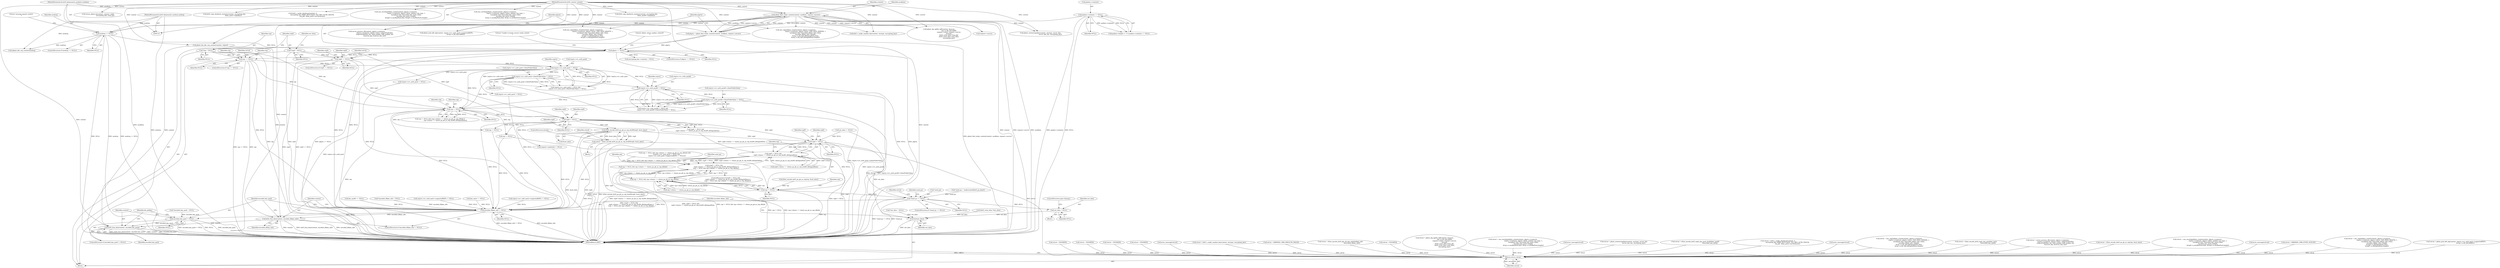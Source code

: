digraph "0_krb5_db64ca25d661a47b996b4e2645998b5d7f0eb52c@pointer" {
"1001147" [label="(Call,k5int_encode_krb5_pa_pk_as_rep_draft9(rep9, &out_data))"];
"1000519" [label="(Call,rep9 != NULL)"];
"1000364" [label="(Call,rep9 == NULL)"];
"1000176" [label="(Call,*rep9 = NULL)"];
"1000257" [label="(Call,plgctx == NULL)"];
"1000248" [label="(Call,plgctx = pkinit_find_realm_context(context, moddata, request->server))"];
"1000250" [label="(Call,pkinit_find_realm_context(context, moddata, request->server))"];
"1000111" [label="(MethodParameterIn,krb5_context context)"];
"1000120" [label="(MethodParameterIn,krb5_kdcpreauth_moddata moddata)"];
"1000240" [label="(Call,modreq == NULL)"];
"1000121" [label="(MethodParameterIn,krb5_kdcpreauth_modreq modreq)"];
"1000232" [label="(Call,padata->contents == NULL)"];
"1000470" [label="(Call,rep != NULL)"];
"1000172" [label="(Call,*rep = NULL)"];
"1000344" [label="(Call,rep == NULL)"];
"1000390" [label="(Call,reqctx->rcv_auth_pack->clientPublicValue != NULL)"];
"1000385" [label="(Call,reqctx->rcv_auth_pack != NULL)"];
"1000428" [label="(Call,reqctx->rcv_auth_pack9 != NULL)"];
"1000433" [label="(Call,reqctx->rcv_auth_pack9->clientPublicValue != NULL)"];
"1001145" [label="(Call,retval = k5int_encode_krb5_pa_pk_as_rep_draft9(rep9, &out_data))"];
"1001407" [label="(Return,return retval;)"];
"1001175" [label="(Call,rep9 != NULL)"];
"1001174" [label="(Call,rep9 != NULL &&\n          rep9->choice == choice_pa_pk_as_rep_draft9_dhSignedData)"];
"1001173" [label="(Call,(rep9 != NULL &&\n          rep9->choice == choice_pa_pk_as_rep_draft9_dhSignedData) ||\n         (rep != NULL && rep->choice == choice_pa_pk_as_rep_dhInfo))"];
"1001184" [label="(Call,rep != NULL)"];
"1001183" [label="(Call,rep != NULL && rep->choice == choice_pa_pk_as_rep_dhInfo)"];
"1001272" [label="(Call,*send_pa == NULL)"];
"1001286" [label="(Call,out_data = NULL)"];
"1001346" [label="(Call,free(out_data))"];
"1001349" [label="(Call,encoded_dhkey_info != NULL)"];
"1001352" [label="(Call,krb5_free_data(context, encoded_dhkey_info))"];
"1001359" [label="(Call,krb5_free_data(context, encoded_key_pack))"];
"1001356" [label="(Call,encoded_key_pack != NULL)"];
"1001134" [label="(Block,)"];
"1000369" [label="(Identifier,retval)"];
"1000429" [label="(Call,reqctx->rcv_auth_pack9)"];
"1001180" [label="(Identifier,rep9)"];
"1001408" [label="(Identifier,retval)"];
"1001346" [label="(Call,free(out_data))"];
"1001339" [label="(Call,pkinit_fini_kdc_req_context(context, reqctx))"];
"1000345" [label="(Identifier,rep)"];
"1001348" [label="(ControlStructure,if (encoded_dhkey_info != NULL))"];
"1000328" [label="(Call,retval = KRB5KDC_ERR_ETYPE_NOSUPP)"];
"1000346" [label="(Identifier,NULL)"];
"1000521" [label="(Identifier,NULL)"];
"1000354" [label="(Identifier,rep)"];
"1001350" [label="(Identifier,encoded_dhkey_info)"];
"1000259" [label="(Identifier,NULL)"];
"1001177" [label="(Identifier,NULL)"];
"1000240" [label="(Call,modreq == NULL)"];
"1000219" [label="(Call,return_pkinit_kx(context, request, reply,\n                                encrypting_key, send_pa))"];
"1001184" [label="(Call,rep != NULL)"];
"1000374" [label="(Identifier,rep9)"];
"1000177" [label="(Identifier,rep9)"];
"1000646" [label="(Call,retval = cms_signeddata_create(context, plgctx->cryptoctx,\n                                           reqctx->cryptoctx, plgctx->idctx, CMS_SIGN_DRAFT9, 1,\n                                           (unsigned char *)encoded_dhkey_info->data,\n                                           encoded_dhkey_info->length,\n                                           &rep9->u.dhSignedData.data,\n                                           &rep9->u.dhSignedData.length))"];
"1000248" [label="(Call,plgctx = pkinit_find_realm_context(context, moddata, request->server))"];
"1001145" [label="(Call,retval = k5int_encode_krb5_pa_pk_as_rep_draft9(rep9, &out_data))"];
"1000363" [label="(ControlStructure,if (rep9 == NULL))"];
"1001090" [label="(Call,reqctx->rcv_auth_pack != NULL)"];
"1001147" [label="(Call,k5int_encode_krb5_pa_pk_as_rep_draft9(rep9, &out_data))"];
"1000386" [label="(Call,reqctx->rcv_auth_pack)"];
"1000384" [label="(Call,reqctx->rcv_auth_pack != NULL &&\n        reqctx->rcv_auth_pack->clientPublicValue != NULL)"];
"1000385" [label="(Call,reqctx->rcv_auth_pack != NULL)"];
"1001355" [label="(ControlStructure,if (encoded_key_pack != NULL))"];
"1001358" [label="(Identifier,NULL)"];
"1001363" [label="(Identifier,dh_pubkey)"];
"1001275" [label="(Identifier,NULL)"];
"1000251" [label="(Identifier,context)"];
"1001103" [label="(Call,retval = pkinit_pick_kdf_alg(context, reqctx->rcv_auth_pack->supportedKDFs,\n                                         &(rep->u.dh_Info.kdfID)))"];
"1001288" [label="(Identifier,NULL)"];
"1000172" [label="(Call,*rep = NULL)"];
"1000368" [label="(Call,retval = ENOMEM)"];
"1001080" [label="(Call,reqctx->rcv_auth_pack->supportedKDFs != NULL)"];
"1001148" [label="(Identifier,rep9)"];
"1001138" [label="(Call,k5int_encode_krb5_pa_pk_as_rep(rep, &out_data))"];
"1001289" [label="(ControlStructure,goto cleanup;)"];
"1000176" [label="(Call,*rep9 = NULL)"];
"1000832" [label="(Call,krb5_copy_keyblock_contents(context, encrypting_key,\n                                        &key_pack->replyKey))"];
"1001267" [label="(Identifier,send_pa)"];
"1000253" [label="(Call,request->server)"];
"1000390" [label="(Call,reqctx->rcv_auth_pack->clientPublicValue != NULL)"];
"1000920" [label="(Call,retval = ENOMEM)"];
"1000236" [label="(Identifier,NULL)"];
"1000432" [label="(Identifier,NULL)"];
"1000120" [label="(MethodParameterIn,krb5_kdcpreauth_moddata moddata)"];
"1000768" [label="(Call,retval = ENOMEM)"];
"1001407" [label="(Return,return retval;)"];
"1001251" [label="(Call,pkinit_octetstring2key(context, enctype, server_key,\n                                            server_key_len, encrypting_key))"];
"1001352" [label="(Call,krb5_free_data(context, encoded_dhkey_info))"];
"1001197" [label="(Identifier,rep)"];
"1001187" [label="(Call,rep->choice == choice_pa_pk_as_rep_dhInfo)"];
"1000433" [label="(Call,reqctx->rcv_auth_pack9->clientPublicValue != NULL)"];
"1001359" [label="(Call,krb5_free_data(context, encoded_key_pack))"];
"1000366" [label="(Identifier,NULL)"];
"1001286" [label="(Call,out_data = NULL)"];
"1000476" [label="(Identifier,rep)"];
"1001287" [label="(Identifier,out_data)"];
"1000348" [label="(Call,retval = ENOMEM)"];
"1001262" [label="(Call,error_message(retval))"];
"1000250" [label="(Call,pkinit_find_realm_context(context, moddata, request->server))"];
"1000232" [label="(Call,padata->contents == NULL)"];
"1001272" [label="(Call,*send_pa == NULL)"];
"1000696" [label="(Call,retval = krb5_c_make_random_key(context, enctype, encrypting_key))"];
"1001183" [label="(Call,rep != NULL && rep->choice == choice_pa_pk_as_rep_dhInfo)"];
"1001066" [label="(Call,rep != NULL)"];
"1000121" [label="(MethodParameterIn,krb5_kdcpreauth_modreq modreq)"];
"1000393" [label="(Identifier,reqctx)"];
"1000774" [label="(Call,krb5_c_make_checksum(context, 0,\n                                          encrypting_key, KRB5_KEYUSAGE_TGS_REQ_AUTH_CKSUM,\n                                          req_pkt, &key_pack->asChecksum))"];
"1001065" [label="(Call,rep != NULL && rep->choice == choice_pa_pk_as_rep_dhInfo)"];
"1000916" [label="(Call,key_pack9 == NULL)"];
"1000961" [label="(Call,cms_envelopeddata_create(context, plgctx->cryptoctx,\n                                              reqctx->cryptoctx, plgctx->idctx, padata->pa_type, 1,\n                                              (unsigned char *)encoded_key_pack->data,\n                                              encoded_key_pack->length,\n                                              &rep9->u.encKeyPack.data, &rep9->u.encKeyPack.length))"];
"1000344" [label="(Call,rep == NULL)"];
"1000168" [label="(Call,*encoded_dhkey_info = NULL)"];
"1000379" [label="(Call,retval = KRB5KDC_ERR_PREAUTH_FAILED)"];
"1000249" [label="(Identifier,plgctx)"];
"1000122" [label="(Block,)"];
"1001095" [label="(Call,reqctx->rcv_auth_pack->supportedKDFs != NULL)"];
"1000520" [label="(Identifier,rep9)"];
"1000226" [label="(Call,padata->length <= 0 || padata->contents == NULL)"];
"1000518" [label="(Call,rep9 != NULL &&\n         rep9->choice == choice_pa_pk_as_rep_draft9_dhSignedData)"];
"1000233" [label="(Call,padata->contents)"];
"1000389" [label="(Identifier,NULL)"];
"1000241" [label="(Identifier,modreq)"];
"1001151" [label="(ControlStructure,break;)"];
"1000257" [label="(Call,plgctx == NULL)"];
"1001175" [label="(Call,rep9 != NULL)"];
"1000252" [label="(Identifier,moddata)"];
"1000471" [label="(Identifier,rep)"];
"1000427" [label="(Call,reqctx->rcv_auth_pack9 != NULL &&\n               reqctx->rcv_auth_pack9->clientPublicValue != NULL)"];
"1000563" [label="(Call,retval = k5int_encode_krb5_kdc_dh_key_info(&dhkey_info,\n                                                   &encoded_dhkey_info))"];
"1001064" [label="(Call,(rep != NULL && rep->choice == choice_pa_pk_as_rep_dhInfo) &&\n        ((reqctx->rcv_auth_pack != NULL &&\n          reqctx->rcv_auth_pack->supportedKDFs != NULL)))"];
"1000181" [label="(Identifier,out_data)"];
"1000262" [label="(Literal,\"Unable to locate correct realm context\n\")"];
"1000712" [label="(Call,request->padata[i] != NULL)"];
"1001277" [label="(Call,retval = ENOMEM)"];
"1001212" [label="(Call,retval = pkinit_alg_agility_kdf(context, &secret,\n                                            rep->u.dh_Info.kdfID,\n                                            request->client, request->server,\n                                            enctype,\n                                            (krb5_octet_data *)req_pkt,\n                                            (krb5_octet_data *)out_data,\n                                            encrypting_key))"];
"1000180" [label="(Call,*out_data = NULL)"];
"1001354" [label="(Identifier,encoded_dhkey_info)"];
"1001075" [label="(Call,reqctx->rcv_auth_pack != NULL)"];
"1000439" [label="(Identifier,NULL)"];
"1000470" [label="(Call,rep != NULL)"];
"1000864" [label="(Call,retval = cms_envelopeddata_create(context, plgctx->cryptoctx,\n                                              reqctx->cryptoctx, plgctx->idctx, padata->pa_type, 1,\n                                              (unsigned char *)encoded_key_pack->data,\n                                              encoded_key_pack->length,\n                                              &rep->u.encKeyPack.data, &rep->u.encKeyPack.length))"];
"1000436" [label="(Identifier,reqctx)"];
"1000173" [label="(Identifier,rep)"];
"1001235" [label="(Call,(krb5_octet_data *)out_data)"];
"1001006" [label="(Call,error_message(retval))"];
"1001172" [label="(ControlStructure,if ((rep9 != NULL &&\n          rep9->choice == choice_pa_pk_as_rep_draft9_dhSignedData) ||\n         (rep != NULL && rep->choice == choice_pa_pk_as_rep_dhInfo)))"];
"1000198" [label="(Call,*encoded_key_pack = NULL)"];
"1000343" [label="(ControlStructure,if (rep == NULL))"];
"1000286" [label="(Call,encrypting_key->contents = NULL)"];
"1001249" [label="(Call,retval = pkinit_octetstring2key(context, enctype, server_key,\n                                            server_key_len, encrypting_key))"];
"1001186" [label="(Identifier,NULL)"];
"1000349" [label="(Identifier,retval)"];
"1000469" [label="(Call,rep != NULL && (rep->choice == choice_pa_pk_as_rep_dhInfo ||\n                        rep->choice == choice_pa_pk_as_rep_draft9_dhSignedData))"];
"1000391" [label="(Call,reqctx->rcv_auth_pack->clientPublicValue)"];
"1000519" [label="(Call,rep9 != NULL)"];
"1000434" [label="(Call,reqctx->rcv_auth_pack9->clientPublicValue)"];
"1001265" [label="(Call,*send_pa = malloc(sizeof(krb5_pa_data)))"];
"1000942" [label="(Call,retval = k5int_encode_krb5_reply_key_pack_draft9(key_pack9,\n                                                                 &encoded_key_pack))"];
"1000269" [label="(Call,(pkinit_kdc_req_context)modreq)"];
"1000866" [label="(Call,cms_envelopeddata_create(context, plgctx->cryptoctx,\n                                              reqctx->cryptoctx, plgctx->idctx, padata->pa_type, 1,\n                                              (unsigned char *)encoded_key_pack->data,\n                                              encoded_key_pack->length,\n                                              &rep->u.encKeyPack.data, &rep->u.encKeyPack.length))"];
"1001347" [label="(Identifier,out_data)"];
"1000698" [label="(Call,krb5_c_make_random_key(context, enctype, encrypting_key))"];
"1000524" [label="(Identifier,rep9)"];
"1001214" [label="(Call,pkinit_alg_agility_kdf(context, &secret,\n                                            rep->u.dh_Info.kdfID,\n                                            request->client, request->server,\n                                            enctype,\n                                            (krb5_octet_data *)req_pkt,\n                                            (krb5_octet_data *)out_data,\n                                            encrypting_key))"];
"1000528" [label="(Call,rep != NULL)"];
"1000245" [label="(Literal,\"missing request context \n\")"];
"1001276" [label="(Block,)"];
"1001271" [label="(ControlStructure,if (*send_pa == NULL))"];
"1000772" [label="(Call,retval = krb5_c_make_checksum(context, 0,\n                                          encrypting_key, KRB5_KEYUSAGE_TGS_REQ_AUTH_CKSUM,\n                                          req_pkt, &key_pack->asChecksum))"];
"1001278" [label="(Identifier,retval)"];
"1001159" [label="(Call,out_data != NULL)"];
"1000256" [label="(ControlStructure,if (plgctx == NULL))"];
"1000764" [label="(Call,key_pack == NULL)"];
"1000365" [label="(Identifier,rep9)"];
"1000489" [label="(Call,server_process_dh(context, plgctx->cryptoctx,\n                                   reqctx->cryptoctx, plgctx->idctx, subjectPublicKey,\n                                   subjectPublicKey_len, &dh_pubkey, &dh_pubkey_len,\n                                   &server_key, &server_key_len))"];
"1001125" [label="(Call,error_message(retval))"];
"1001105" [label="(Call,pkinit_pick_kdf_alg(context, reqctx->rcv_auth_pack->supportedKDFs,\n                                         &(rep->u.dh_Info.kdfID)))"];
"1001174" [label="(Call,rep9 != NULL &&\n          rep9->choice == choice_pa_pk_as_rep_draft9_dhSignedData)"];
"1000364" [label="(Call,rep9 == NULL)"];
"1000174" [label="(Identifier,NULL)"];
"1001173" [label="(Call,(rep9 != NULL &&\n          rep9->choice == choice_pa_pk_as_rep_draft9_dhSignedData) ||\n         (rep != NULL && rep->choice == choice_pa_pk_as_rep_dhInfo))"];
"1000472" [label="(Identifier,NULL)"];
"1001360" [label="(Identifier,context)"];
"1001293" [label="(Identifier,send_pa)"];
"1000239" [label="(ControlStructure,if (modreq == NULL))"];
"1000178" [label="(Identifier,NULL)"];
"1001357" [label="(Identifier,encoded_key_pack)"];
"1000594" [label="(Call,retval = cms_signeddata_create(context, plgctx->cryptoctx,\n                                           reqctx->cryptoctx, plgctx->idctx, CMS_SIGN_SERVER, 1,\n                                           (unsigned char *)encoded_dhkey_info->data,\n                                           encoded_dhkey_info->length,\n                                           &rep->u.dh_Info.dhSignedData.data,\n                                           &rep->u.dh_Info.dhSignedData.length))"];
"1001356" [label="(Call,encoded_key_pack != NULL)"];
"1000242" [label="(Identifier,NULL)"];
"1001149" [label="(Call,&out_data)"];
"1001273" [label="(Call,*send_pa)"];
"1000596" [label="(Call,cms_signeddata_create(context, plgctx->cryptoctx,\n                                           reqctx->cryptoctx, plgctx->idctx, CMS_SIGN_SERVER, 1,\n                                           (unsigned char *)encoded_dhkey_info->data,\n                                           encoded_dhkey_info->length,\n                                           &rep->u.dh_Info.dhSignedData.data,\n                                           &rep->u.dh_Info.dhSignedData.length))"];
"1001351" [label="(Identifier,NULL)"];
"1000839" [label="(Call,retval = k5int_encode_krb5_reply_key_pack(key_pack,\n                                                      &encoded_key_pack))"];
"1000428" [label="(Call,reqctx->rcv_auth_pack9 != NULL)"];
"1000258" [label="(Identifier,plgctx)"];
"1000396" [label="(Identifier,NULL)"];
"1001185" [label="(Identifier,rep)"];
"1000487" [label="(Call,retval = server_process_dh(context, plgctx->cryptoctx,\n                                   reqctx->cryptoctx, plgctx->idctx, subjectPublicKey,\n                                   subjectPublicKey_len, &dh_pubkey, &dh_pubkey_len,\n                                   &server_key, &server_key_len))"];
"1000935" [label="(Call,krb5_copy_keyblock_contents(context, encrypting_key,\n                                            &key_pack9->replyKey))"];
"1000648" [label="(Call,cms_signeddata_create(context, plgctx->cryptoctx,\n                                           reqctx->cryptoctx, plgctx->idctx, CMS_SIGN_DRAFT9, 1,\n                                           (unsigned char *)encoded_dhkey_info->data,\n                                           encoded_dhkey_info->length,\n                                           &rep9->u.dhSignedData.data,\n                                           &rep9->u.dhSignedData.length))"];
"1001146" [label="(Identifier,retval)"];
"1001189" [label="(Identifier,rep)"];
"1001353" [label="(Identifier,context)"];
"1001136" [label="(Call,retval = k5int_encode_krb5_pa_pk_as_rep(rep, &out_data))"];
"1001349" [label="(Call,encoded_dhkey_info != NULL)"];
"1000266" [label="(Literal,\"pkinit_return_padata: entered!\n\")"];
"1001361" [label="(Identifier,encoded_key_pack)"];
"1001176" [label="(Identifier,rep9)"];
"1000959" [label="(Call,retval = cms_envelopeddata_create(context, plgctx->cryptoctx,\n                                              reqctx->cryptoctx, plgctx->idctx, padata->pa_type, 1,\n                                              (unsigned char *)encoded_key_pack->data,\n                                              encoded_key_pack->length,\n                                              &rep9->u.encKeyPack.data, &rep9->u.encKeyPack.length))"];
"1001178" [label="(Call,rep9->choice == choice_pa_pk_as_rep_draft9_dhSignedData)"];
"1000111" [label="(MethodParameterIn,krb5_context context)"];
"1001244" [label="(Call,error_message(retval))"];
"1001409" [label="(MethodReturn,RET)"];
"1001147" -> "1001145"  [label="AST: "];
"1001147" -> "1001149"  [label="CFG: "];
"1001148" -> "1001147"  [label="AST: "];
"1001149" -> "1001147"  [label="AST: "];
"1001145" -> "1001147"  [label="CFG: "];
"1001147" -> "1001409"  [label="DDG: rep9"];
"1001147" -> "1001409"  [label="DDG: &out_data"];
"1001147" -> "1001145"  [label="DDG: rep9"];
"1001147" -> "1001145"  [label="DDG: &out_data"];
"1000519" -> "1001147"  [label="DDG: rep9"];
"1001147" -> "1001175"  [label="DDG: rep9"];
"1000519" -> "1000518"  [label="AST: "];
"1000519" -> "1000521"  [label="CFG: "];
"1000520" -> "1000519"  [label="AST: "];
"1000521" -> "1000519"  [label="AST: "];
"1000524" -> "1000519"  [label="CFG: "];
"1000518" -> "1000519"  [label="CFG: "];
"1000519" -> "1001409"  [label="DDG: rep9"];
"1000519" -> "1000518"  [label="DDG: rep9"];
"1000519" -> "1000518"  [label="DDG: NULL"];
"1000364" -> "1000519"  [label="DDG: rep9"];
"1000176" -> "1000519"  [label="DDG: rep9"];
"1000470" -> "1000519"  [label="DDG: NULL"];
"1000519" -> "1000528"  [label="DDG: NULL"];
"1000519" -> "1000712"  [label="DDG: NULL"];
"1000519" -> "1001066"  [label="DDG: NULL"];
"1000519" -> "1001175"  [label="DDG: rep9"];
"1000519" -> "1001349"  [label="DDG: NULL"];
"1000364" -> "1000363"  [label="AST: "];
"1000364" -> "1000366"  [label="CFG: "];
"1000365" -> "1000364"  [label="AST: "];
"1000366" -> "1000364"  [label="AST: "];
"1000369" -> "1000364"  [label="CFG: "];
"1000374" -> "1000364"  [label="CFG: "];
"1000364" -> "1001409"  [label="DDG: rep9"];
"1000364" -> "1001409"  [label="DDG: rep9 == NULL"];
"1000176" -> "1000364"  [label="DDG: rep9"];
"1000257" -> "1000364"  [label="DDG: NULL"];
"1000364" -> "1000385"  [label="DDG: NULL"];
"1000364" -> "1001349"  [label="DDG: NULL"];
"1000176" -> "1000122"  [label="AST: "];
"1000176" -> "1000178"  [label="CFG: "];
"1000177" -> "1000176"  [label="AST: "];
"1000178" -> "1000176"  [label="AST: "];
"1000181" -> "1000176"  [label="CFG: "];
"1000176" -> "1001409"  [label="DDG: rep9"];
"1000257" -> "1000256"  [label="AST: "];
"1000257" -> "1000259"  [label="CFG: "];
"1000258" -> "1000257"  [label="AST: "];
"1000259" -> "1000257"  [label="AST: "];
"1000262" -> "1000257"  [label="CFG: "];
"1000266" -> "1000257"  [label="CFG: "];
"1000257" -> "1001409"  [label="DDG: NULL"];
"1000257" -> "1001409"  [label="DDG: plgctx"];
"1000257" -> "1001409"  [label="DDG: plgctx == NULL"];
"1000248" -> "1000257"  [label="DDG: plgctx"];
"1000240" -> "1000257"  [label="DDG: NULL"];
"1000257" -> "1000286"  [label="DDG: NULL"];
"1000257" -> "1000344"  [label="DDG: NULL"];
"1000257" -> "1001349"  [label="DDG: NULL"];
"1000248" -> "1000122"  [label="AST: "];
"1000248" -> "1000250"  [label="CFG: "];
"1000249" -> "1000248"  [label="AST: "];
"1000250" -> "1000248"  [label="AST: "];
"1000258" -> "1000248"  [label="CFG: "];
"1000248" -> "1001409"  [label="DDG: pkinit_find_realm_context(context, moddata, request->server)"];
"1000250" -> "1000248"  [label="DDG: context"];
"1000250" -> "1000248"  [label="DDG: moddata"];
"1000250" -> "1000248"  [label="DDG: request->server"];
"1000250" -> "1000253"  [label="CFG: "];
"1000251" -> "1000250"  [label="AST: "];
"1000252" -> "1000250"  [label="AST: "];
"1000253" -> "1000250"  [label="AST: "];
"1000250" -> "1001409"  [label="DDG: context"];
"1000250" -> "1001409"  [label="DDG: request->server"];
"1000250" -> "1001409"  [label="DDG: moddata"];
"1000111" -> "1000250"  [label="DDG: context"];
"1000120" -> "1000250"  [label="DDG: moddata"];
"1000250" -> "1000489"  [label="DDG: context"];
"1000250" -> "1000596"  [label="DDG: context"];
"1000250" -> "1000648"  [label="DDG: context"];
"1000250" -> "1000698"  [label="DDG: context"];
"1000250" -> "1001105"  [label="DDG: context"];
"1000250" -> "1001214"  [label="DDG: context"];
"1000250" -> "1001214"  [label="DDG: request->server"];
"1000250" -> "1001251"  [label="DDG: context"];
"1000250" -> "1001339"  [label="DDG: context"];
"1000111" -> "1000110"  [label="AST: "];
"1000111" -> "1001409"  [label="DDG: context"];
"1000111" -> "1000219"  [label="DDG: context"];
"1000111" -> "1000489"  [label="DDG: context"];
"1000111" -> "1000596"  [label="DDG: context"];
"1000111" -> "1000648"  [label="DDG: context"];
"1000111" -> "1000698"  [label="DDG: context"];
"1000111" -> "1000774"  [label="DDG: context"];
"1000111" -> "1000832"  [label="DDG: context"];
"1000111" -> "1000866"  [label="DDG: context"];
"1000111" -> "1000935"  [label="DDG: context"];
"1000111" -> "1000961"  [label="DDG: context"];
"1000111" -> "1001105"  [label="DDG: context"];
"1000111" -> "1001214"  [label="DDG: context"];
"1000111" -> "1001251"  [label="DDG: context"];
"1000111" -> "1001339"  [label="DDG: context"];
"1000111" -> "1001352"  [label="DDG: context"];
"1000111" -> "1001359"  [label="DDG: context"];
"1000120" -> "1000110"  [label="AST: "];
"1000120" -> "1001409"  [label="DDG: moddata"];
"1000240" -> "1000239"  [label="AST: "];
"1000240" -> "1000242"  [label="CFG: "];
"1000241" -> "1000240"  [label="AST: "];
"1000242" -> "1000240"  [label="AST: "];
"1000245" -> "1000240"  [label="CFG: "];
"1000249" -> "1000240"  [label="CFG: "];
"1000240" -> "1001409"  [label="DDG: modreq == NULL"];
"1000240" -> "1001409"  [label="DDG: NULL"];
"1000240" -> "1001409"  [label="DDG: modreq"];
"1000121" -> "1000240"  [label="DDG: modreq"];
"1000232" -> "1000240"  [label="DDG: NULL"];
"1000240" -> "1000269"  [label="DDG: modreq"];
"1000121" -> "1000110"  [label="AST: "];
"1000121" -> "1001409"  [label="DDG: modreq"];
"1000121" -> "1000269"  [label="DDG: modreq"];
"1000232" -> "1000226"  [label="AST: "];
"1000232" -> "1000236"  [label="CFG: "];
"1000233" -> "1000232"  [label="AST: "];
"1000236" -> "1000232"  [label="AST: "];
"1000226" -> "1000232"  [label="CFG: "];
"1000232" -> "1001409"  [label="DDG: padata->contents"];
"1000232" -> "1001409"  [label="DDG: NULL"];
"1000232" -> "1000226"  [label="DDG: padata->contents"];
"1000232" -> "1000226"  [label="DDG: NULL"];
"1000470" -> "1000469"  [label="AST: "];
"1000470" -> "1000472"  [label="CFG: "];
"1000471" -> "1000470"  [label="AST: "];
"1000472" -> "1000470"  [label="AST: "];
"1000476" -> "1000470"  [label="CFG: "];
"1000469" -> "1000470"  [label="CFG: "];
"1000470" -> "1001409"  [label="DDG: rep"];
"1000470" -> "1000469"  [label="DDG: rep"];
"1000470" -> "1000469"  [label="DDG: NULL"];
"1000172" -> "1000470"  [label="DDG: rep"];
"1000344" -> "1000470"  [label="DDG: rep"];
"1000390" -> "1000470"  [label="DDG: NULL"];
"1000385" -> "1000470"  [label="DDG: NULL"];
"1000428" -> "1000470"  [label="DDG: NULL"];
"1000433" -> "1000470"  [label="DDG: NULL"];
"1000470" -> "1000528"  [label="DDG: rep"];
"1000470" -> "1001066"  [label="DDG: rep"];
"1000470" -> "1001349"  [label="DDG: NULL"];
"1000172" -> "1000122"  [label="AST: "];
"1000172" -> "1000174"  [label="CFG: "];
"1000173" -> "1000172"  [label="AST: "];
"1000174" -> "1000172"  [label="AST: "];
"1000177" -> "1000172"  [label="CFG: "];
"1000172" -> "1001409"  [label="DDG: rep"];
"1000172" -> "1000344"  [label="DDG: rep"];
"1000344" -> "1000343"  [label="AST: "];
"1000344" -> "1000346"  [label="CFG: "];
"1000345" -> "1000344"  [label="AST: "];
"1000346" -> "1000344"  [label="AST: "];
"1000349" -> "1000344"  [label="CFG: "];
"1000354" -> "1000344"  [label="CFG: "];
"1000344" -> "1001409"  [label="DDG: rep == NULL"];
"1000344" -> "1001409"  [label="DDG: rep"];
"1000344" -> "1000385"  [label="DDG: NULL"];
"1000344" -> "1001349"  [label="DDG: NULL"];
"1000390" -> "1000384"  [label="AST: "];
"1000390" -> "1000396"  [label="CFG: "];
"1000391" -> "1000390"  [label="AST: "];
"1000396" -> "1000390"  [label="AST: "];
"1000384" -> "1000390"  [label="CFG: "];
"1000390" -> "1001409"  [label="DDG: reqctx->rcv_auth_pack->clientPublicValue"];
"1000390" -> "1000384"  [label="DDG: reqctx->rcv_auth_pack->clientPublicValue"];
"1000390" -> "1000384"  [label="DDG: NULL"];
"1000385" -> "1000390"  [label="DDG: NULL"];
"1000390" -> "1000428"  [label="DDG: NULL"];
"1000385" -> "1000384"  [label="AST: "];
"1000385" -> "1000389"  [label="CFG: "];
"1000386" -> "1000385"  [label="AST: "];
"1000389" -> "1000385"  [label="AST: "];
"1000393" -> "1000385"  [label="CFG: "];
"1000384" -> "1000385"  [label="CFG: "];
"1000385" -> "1001409"  [label="DDG: reqctx->rcv_auth_pack"];
"1000385" -> "1000384"  [label="DDG: reqctx->rcv_auth_pack"];
"1000385" -> "1000384"  [label="DDG: NULL"];
"1000385" -> "1000428"  [label="DDG: NULL"];
"1000385" -> "1001075"  [label="DDG: reqctx->rcv_auth_pack"];
"1000385" -> "1001090"  [label="DDG: reqctx->rcv_auth_pack"];
"1000428" -> "1000427"  [label="AST: "];
"1000428" -> "1000432"  [label="CFG: "];
"1000429" -> "1000428"  [label="AST: "];
"1000432" -> "1000428"  [label="AST: "];
"1000436" -> "1000428"  [label="CFG: "];
"1000427" -> "1000428"  [label="CFG: "];
"1000428" -> "1001409"  [label="DDG: reqctx->rcv_auth_pack9"];
"1000428" -> "1000427"  [label="DDG: reqctx->rcv_auth_pack9"];
"1000428" -> "1000427"  [label="DDG: NULL"];
"1000428" -> "1000433"  [label="DDG: NULL"];
"1000433" -> "1000427"  [label="AST: "];
"1000433" -> "1000439"  [label="CFG: "];
"1000434" -> "1000433"  [label="AST: "];
"1000439" -> "1000433"  [label="AST: "];
"1000427" -> "1000433"  [label="CFG: "];
"1000433" -> "1001409"  [label="DDG: reqctx->rcv_auth_pack9->clientPublicValue"];
"1000433" -> "1000427"  [label="DDG: reqctx->rcv_auth_pack9->clientPublicValue"];
"1000433" -> "1000427"  [label="DDG: NULL"];
"1001145" -> "1001134"  [label="AST: "];
"1001146" -> "1001145"  [label="AST: "];
"1001151" -> "1001145"  [label="CFG: "];
"1001145" -> "1001409"  [label="DDG: retval"];
"1001145" -> "1001409"  [label="DDG: k5int_encode_krb5_pa_pk_as_rep_draft9(rep9, &out_data)"];
"1001145" -> "1001407"  [label="DDG: retval"];
"1001407" -> "1000122"  [label="AST: "];
"1001407" -> "1001408"  [label="CFG: "];
"1001408" -> "1001407"  [label="AST: "];
"1001409" -> "1001407"  [label="CFG: "];
"1001407" -> "1001409"  [label="DDG: <RET>"];
"1001408" -> "1001407"  [label="DDG: retval"];
"1000368" -> "1001407"  [label="DDG: retval"];
"1000772" -> "1001407"  [label="DDG: retval"];
"1000594" -> "1001407"  [label="DDG: retval"];
"1001103" -> "1001407"  [label="DDG: retval"];
"1000942" -> "1001407"  [label="DDG: retval"];
"1001249" -> "1001407"  [label="DDG: retval"];
"1000328" -> "1001407"  [label="DDG: retval"];
"1000959" -> "1001407"  [label="DDG: retval"];
"1001244" -> "1001407"  [label="DDG: retval"];
"1000839" -> "1001407"  [label="DDG: retval"];
"1000348" -> "1001407"  [label="DDG: retval"];
"1001277" -> "1001407"  [label="DDG: retval"];
"1000696" -> "1001407"  [label="DDG: retval"];
"1000864" -> "1001407"  [label="DDG: retval"];
"1000487" -> "1001407"  [label="DDG: retval"];
"1000920" -> "1001407"  [label="DDG: retval"];
"1000646" -> "1001407"  [label="DDG: retval"];
"1001006" -> "1001407"  [label="DDG: retval"];
"1000768" -> "1001407"  [label="DDG: retval"];
"1001212" -> "1001407"  [label="DDG: retval"];
"1001136" -> "1001407"  [label="DDG: retval"];
"1000379" -> "1001407"  [label="DDG: retval"];
"1001262" -> "1001407"  [label="DDG: retval"];
"1001125" -> "1001407"  [label="DDG: retval"];
"1000563" -> "1001407"  [label="DDG: retval"];
"1001175" -> "1001174"  [label="AST: "];
"1001175" -> "1001177"  [label="CFG: "];
"1001176" -> "1001175"  [label="AST: "];
"1001177" -> "1001175"  [label="AST: "];
"1001180" -> "1001175"  [label="CFG: "];
"1001174" -> "1001175"  [label="CFG: "];
"1001175" -> "1001409"  [label="DDG: rep9"];
"1001175" -> "1001174"  [label="DDG: rep9"];
"1001175" -> "1001174"  [label="DDG: NULL"];
"1001159" -> "1001175"  [label="DDG: NULL"];
"1001175" -> "1001184"  [label="DDG: NULL"];
"1001175" -> "1001272"  [label="DDG: NULL"];
"1001175" -> "1001349"  [label="DDG: NULL"];
"1001174" -> "1001173"  [label="AST: "];
"1001174" -> "1001178"  [label="CFG: "];
"1001178" -> "1001174"  [label="AST: "];
"1001185" -> "1001174"  [label="CFG: "];
"1001173" -> "1001174"  [label="CFG: "];
"1001174" -> "1001409"  [label="DDG: rep9->choice == choice_pa_pk_as_rep_draft9_dhSignedData"];
"1001174" -> "1001409"  [label="DDG: rep9 != NULL"];
"1001174" -> "1001173"  [label="DDG: rep9 != NULL"];
"1001174" -> "1001173"  [label="DDG: rep9->choice == choice_pa_pk_as_rep_draft9_dhSignedData"];
"1001178" -> "1001174"  [label="DDG: rep9->choice"];
"1001178" -> "1001174"  [label="DDG: choice_pa_pk_as_rep_draft9_dhSignedData"];
"1000518" -> "1001174"  [label="DDG: rep9->choice == choice_pa_pk_as_rep_draft9_dhSignedData"];
"1001173" -> "1001172"  [label="AST: "];
"1001173" -> "1001183"  [label="CFG: "];
"1001183" -> "1001173"  [label="AST: "];
"1001197" -> "1001173"  [label="CFG: "];
"1001267" -> "1001173"  [label="CFG: "];
"1001173" -> "1001409"  [label="DDG: (rep9 != NULL &&\n          rep9->choice == choice_pa_pk_as_rep_draft9_dhSignedData) ||\n         (rep != NULL && rep->choice == choice_pa_pk_as_rep_dhInfo)"];
"1001173" -> "1001409"  [label="DDG: rep9 != NULL &&\n          rep9->choice == choice_pa_pk_as_rep_draft9_dhSignedData"];
"1001173" -> "1001409"  [label="DDG: rep != NULL && rep->choice == choice_pa_pk_as_rep_dhInfo"];
"1001064" -> "1001173"  [label="DDG: rep != NULL && rep->choice == choice_pa_pk_as_rep_dhInfo"];
"1001183" -> "1001173"  [label="DDG: rep != NULL"];
"1001183" -> "1001173"  [label="DDG: rep->choice == choice_pa_pk_as_rep_dhInfo"];
"1001184" -> "1001183"  [label="AST: "];
"1001184" -> "1001186"  [label="CFG: "];
"1001185" -> "1001184"  [label="AST: "];
"1001186" -> "1001184"  [label="AST: "];
"1001189" -> "1001184"  [label="CFG: "];
"1001183" -> "1001184"  [label="CFG: "];
"1001184" -> "1001409"  [label="DDG: rep"];
"1001184" -> "1001183"  [label="DDG: rep"];
"1001184" -> "1001183"  [label="DDG: NULL"];
"1001138" -> "1001184"  [label="DDG: rep"];
"1001066" -> "1001184"  [label="DDG: rep"];
"1001184" -> "1001272"  [label="DDG: NULL"];
"1001184" -> "1001349"  [label="DDG: NULL"];
"1001183" -> "1001187"  [label="CFG: "];
"1001187" -> "1001183"  [label="AST: "];
"1001183" -> "1001409"  [label="DDG: rep != NULL"];
"1001183" -> "1001409"  [label="DDG: rep->choice == choice_pa_pk_as_rep_dhInfo"];
"1001065" -> "1001183"  [label="DDG: rep->choice == choice_pa_pk_as_rep_dhInfo"];
"1001187" -> "1001183"  [label="DDG: rep->choice"];
"1001187" -> "1001183"  [label="DDG: choice_pa_pk_as_rep_dhInfo"];
"1001272" -> "1001271"  [label="AST: "];
"1001272" -> "1001275"  [label="CFG: "];
"1001273" -> "1001272"  [label="AST: "];
"1001275" -> "1001272"  [label="AST: "];
"1001278" -> "1001272"  [label="CFG: "];
"1001293" -> "1001272"  [label="CFG: "];
"1001272" -> "1001409"  [label="DDG: *send_pa == NULL"];
"1001272" -> "1001409"  [label="DDG: *send_pa"];
"1001265" -> "1001272"  [label="DDG: *send_pa"];
"1001272" -> "1001286"  [label="DDG: NULL"];
"1001272" -> "1001349"  [label="DDG: NULL"];
"1001286" -> "1001276"  [label="AST: "];
"1001286" -> "1001288"  [label="CFG: "];
"1001287" -> "1001286"  [label="AST: "];
"1001288" -> "1001286"  [label="AST: "];
"1001289" -> "1001286"  [label="CFG: "];
"1001286" -> "1001346"  [label="DDG: out_data"];
"1001346" -> "1000122"  [label="AST: "];
"1001346" -> "1001347"  [label="CFG: "];
"1001347" -> "1001346"  [label="AST: "];
"1001350" -> "1001346"  [label="CFG: "];
"1001346" -> "1001409"  [label="DDG: out_data"];
"1001235" -> "1001346"  [label="DDG: out_data"];
"1000180" -> "1001346"  [label="DDG: out_data"];
"1001159" -> "1001346"  [label="DDG: out_data"];
"1001349" -> "1001348"  [label="AST: "];
"1001349" -> "1001351"  [label="CFG: "];
"1001350" -> "1001349"  [label="AST: "];
"1001351" -> "1001349"  [label="AST: "];
"1001353" -> "1001349"  [label="CFG: "];
"1001357" -> "1001349"  [label="CFG: "];
"1001349" -> "1001409"  [label="DDG: encoded_dhkey_info != NULL"];
"1001349" -> "1001409"  [label="DDG: encoded_dhkey_info"];
"1000168" -> "1001349"  [label="DDG: encoded_dhkey_info"];
"1000916" -> "1001349"  [label="DDG: NULL"];
"1001080" -> "1001349"  [label="DDG: NULL"];
"1001066" -> "1001349"  [label="DDG: NULL"];
"1000712" -> "1001349"  [label="DDG: NULL"];
"1001095" -> "1001349"  [label="DDG: NULL"];
"1001075" -> "1001349"  [label="DDG: NULL"];
"1000528" -> "1001349"  [label="DDG: NULL"];
"1000764" -> "1001349"  [label="DDG: NULL"];
"1001090" -> "1001349"  [label="DDG: NULL"];
"1001349" -> "1001352"  [label="DDG: encoded_dhkey_info"];
"1001349" -> "1001356"  [label="DDG: NULL"];
"1001352" -> "1001348"  [label="AST: "];
"1001352" -> "1001354"  [label="CFG: "];
"1001353" -> "1001352"  [label="AST: "];
"1001354" -> "1001352"  [label="AST: "];
"1001357" -> "1001352"  [label="CFG: "];
"1001352" -> "1001409"  [label="DDG: context"];
"1001352" -> "1001409"  [label="DDG: krb5_free_data(context, encoded_dhkey_info)"];
"1001352" -> "1001409"  [label="DDG: encoded_dhkey_info"];
"1001339" -> "1001352"  [label="DDG: context"];
"1001352" -> "1001359"  [label="DDG: context"];
"1001359" -> "1001355"  [label="AST: "];
"1001359" -> "1001361"  [label="CFG: "];
"1001360" -> "1001359"  [label="AST: "];
"1001361" -> "1001359"  [label="AST: "];
"1001363" -> "1001359"  [label="CFG: "];
"1001359" -> "1001409"  [label="DDG: krb5_free_data(context, encoded_key_pack)"];
"1001359" -> "1001409"  [label="DDG: context"];
"1001359" -> "1001409"  [label="DDG: encoded_key_pack"];
"1001339" -> "1001359"  [label="DDG: context"];
"1001356" -> "1001359"  [label="DDG: encoded_key_pack"];
"1001356" -> "1001355"  [label="AST: "];
"1001356" -> "1001358"  [label="CFG: "];
"1001357" -> "1001356"  [label="AST: "];
"1001358" -> "1001356"  [label="AST: "];
"1001360" -> "1001356"  [label="CFG: "];
"1001363" -> "1001356"  [label="CFG: "];
"1001356" -> "1001409"  [label="DDG: encoded_key_pack"];
"1001356" -> "1001409"  [label="DDG: encoded_key_pack != NULL"];
"1001356" -> "1001409"  [label="DDG: NULL"];
"1000198" -> "1001356"  [label="DDG: encoded_key_pack"];
}
